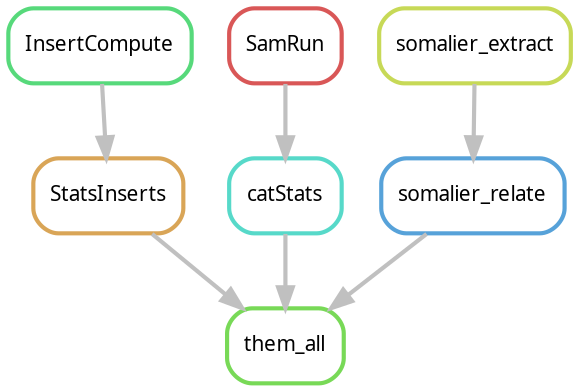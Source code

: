 digraph snakemake_dag {
    graph[bgcolor=white, margin=0];
    node[shape=box, style=rounded, fontname=sans,                 fontsize=10, penwidth=2];
    edge[penwidth=2, color=grey];
	0[label = "them_all", color = "0.29 0.6 0.85", style="rounded"];
	1[label = "StatsInserts", color = "0.10 0.6 0.85", style="rounded"];
	2[label = "InsertCompute", color = "0.38 0.6 0.85", style="rounded"];
	3[label = "catStats", color = "0.48 0.6 0.85", style="rounded"];
	4[label = "SamRun", color = "0.00 0.6 0.85", style="rounded"];
	5[label = "somalier_relate", color = "0.57 0.6 0.85", style="rounded"];
	6[label = "somalier_extract", color = "0.19 0.6 0.85", style="rounded"];
	1 -> 0
	3 -> 0
	5 -> 0
	2 -> 1
	4 -> 3
	6 -> 5
}            
